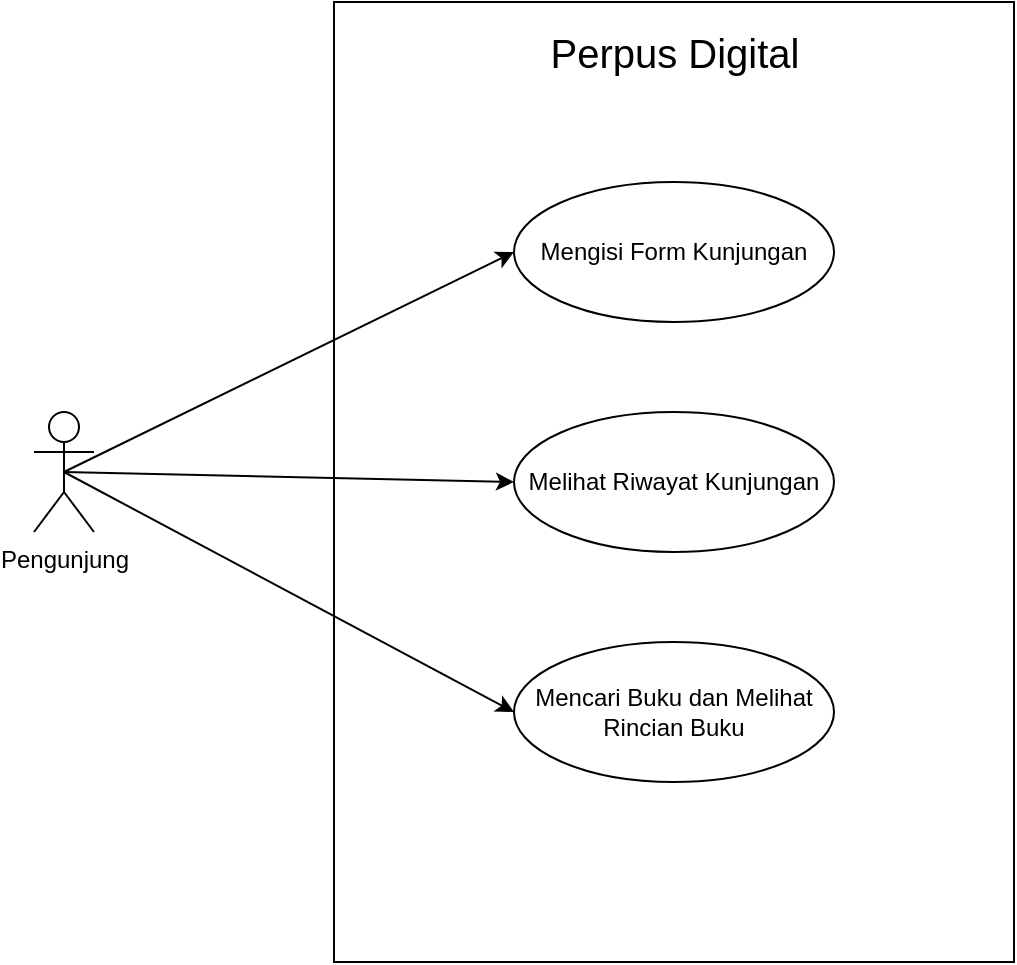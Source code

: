<mxfile version="23.1.1" type="github">
  <diagram name="Page-1" id="CeMllT-GxHrkVBQ9pTC6">
    <mxGraphModel dx="978" dy="503" grid="1" gridSize="10" guides="1" tooltips="1" connect="1" arrows="1" fold="1" page="1" pageScale="1" pageWidth="827" pageHeight="1169" math="0" shadow="0">
      <root>
        <mxCell id="0" />
        <mxCell id="1" parent="0" />
        <mxCell id="ChmzxnQ9w8aLejkIzeuV-1" value="" style="rounded=0;whiteSpace=wrap;html=1;" vertex="1" parent="1">
          <mxGeometry x="250" y="250" width="340" height="480" as="geometry" />
        </mxCell>
        <mxCell id="ChmzxnQ9w8aLejkIzeuV-2" value="Pengunjung" style="shape=umlActor;verticalLabelPosition=bottom;verticalAlign=top;html=1;outlineConnect=0;" vertex="1" parent="1">
          <mxGeometry x="100" y="455" width="30" height="60" as="geometry" />
        </mxCell>
        <mxCell id="ChmzxnQ9w8aLejkIzeuV-3" value="Perpus Digital" style="text;html=1;strokeColor=none;fillColor=none;align=center;verticalAlign=middle;whiteSpace=wrap;rounded=0;fontSize=20;" vertex="1" parent="1">
          <mxGeometry x="352.5" y="260" width="135" height="30" as="geometry" />
        </mxCell>
        <mxCell id="ChmzxnQ9w8aLejkIzeuV-4" value="Mengisi Form Kunjungan" style="ellipse;whiteSpace=wrap;html=1;" vertex="1" parent="1">
          <mxGeometry x="340" y="340" width="160" height="70" as="geometry" />
        </mxCell>
        <mxCell id="ChmzxnQ9w8aLejkIzeuV-5" value="Melihat Riwayat Kunjungan" style="ellipse;whiteSpace=wrap;html=1;" vertex="1" parent="1">
          <mxGeometry x="340" y="455" width="160" height="70" as="geometry" />
        </mxCell>
        <mxCell id="ChmzxnQ9w8aLejkIzeuV-6" value="Mencari Buku dan Melihat Rincian Buku" style="ellipse;whiteSpace=wrap;html=1;" vertex="1" parent="1">
          <mxGeometry x="340" y="570" width="160" height="70" as="geometry" />
        </mxCell>
        <mxCell id="ChmzxnQ9w8aLejkIzeuV-9" value="" style="endArrow=classic;html=1;rounded=0;exitX=0.5;exitY=0.5;exitDx=0;exitDy=0;exitPerimeter=0;entryX=0;entryY=0.5;entryDx=0;entryDy=0;" edge="1" parent="1" source="ChmzxnQ9w8aLejkIzeuV-2" target="ChmzxnQ9w8aLejkIzeuV-4">
          <mxGeometry width="50" height="50" relative="1" as="geometry">
            <mxPoint x="180" y="500" as="sourcePoint" />
            <mxPoint x="230" y="450" as="targetPoint" />
          </mxGeometry>
        </mxCell>
        <mxCell id="ChmzxnQ9w8aLejkIzeuV-10" value="" style="endArrow=classic;html=1;rounded=0;entryX=0;entryY=0.5;entryDx=0;entryDy=0;exitX=0.5;exitY=0.5;exitDx=0;exitDy=0;exitPerimeter=0;" edge="1" parent="1" source="ChmzxnQ9w8aLejkIzeuV-2" target="ChmzxnQ9w8aLejkIzeuV-5">
          <mxGeometry width="50" height="50" relative="1" as="geometry">
            <mxPoint x="170" y="490" as="sourcePoint" />
            <mxPoint x="350" y="375" as="targetPoint" />
          </mxGeometry>
        </mxCell>
        <mxCell id="ChmzxnQ9w8aLejkIzeuV-11" value="" style="endArrow=classic;html=1;rounded=0;exitX=0.5;exitY=0.5;exitDx=0;exitDy=0;exitPerimeter=0;entryX=0;entryY=0.5;entryDx=0;entryDy=0;" edge="1" parent="1" source="ChmzxnQ9w8aLejkIzeuV-2" target="ChmzxnQ9w8aLejkIzeuV-6">
          <mxGeometry width="50" height="50" relative="1" as="geometry">
            <mxPoint x="175" y="500" as="sourcePoint" />
            <mxPoint x="350" y="465" as="targetPoint" />
          </mxGeometry>
        </mxCell>
      </root>
    </mxGraphModel>
  </diagram>
</mxfile>
